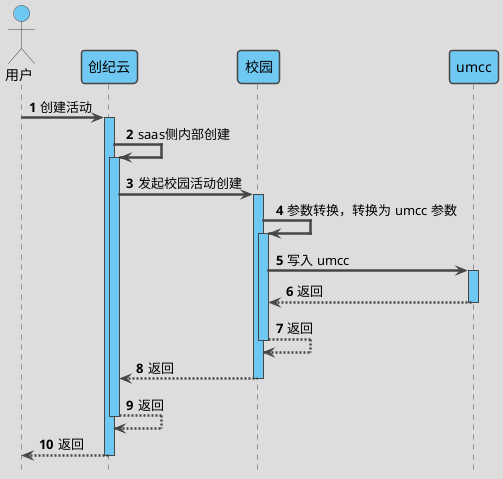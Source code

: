 @startuml
'https://plantuml.com/sequence-diagram
'隐藏脚注
hide footbox

'使用 toy 主题
!theme toy

'自动激活
autoActivate on

'编号
autonumber 1

'隐藏孤立的参与者
hide unlinked

'文字对齐，向左对齐
skinparam sequenceMessageAlign left

'箭头粗度
skinparam sequenceArrowThickness 2.5

' 皮肤
skinparam sequence {
    LifeLineBackgroundColor #6FC8F2
    ParticipantBackgroundColor #6FC8F2
    ParticipantFontColor black
    ActorBackgroundColor #6FC8F2
    ActorFontColor black
}

actor 用户 as user
participant 创纪云 as saas
participant 校园 as tmxy
participant umcc as umcc

user -> saas : 创建活动

saas -> saas : saas侧内部创建

saas -> tmxy : 发起校园活动创建

tmxy -> tmxy : 参数转换，转换为 umcc 参数

tmxy -> umcc : 写入 umcc
return 返回
return 返回
return 返回
return 返回
return 返回

@enduml